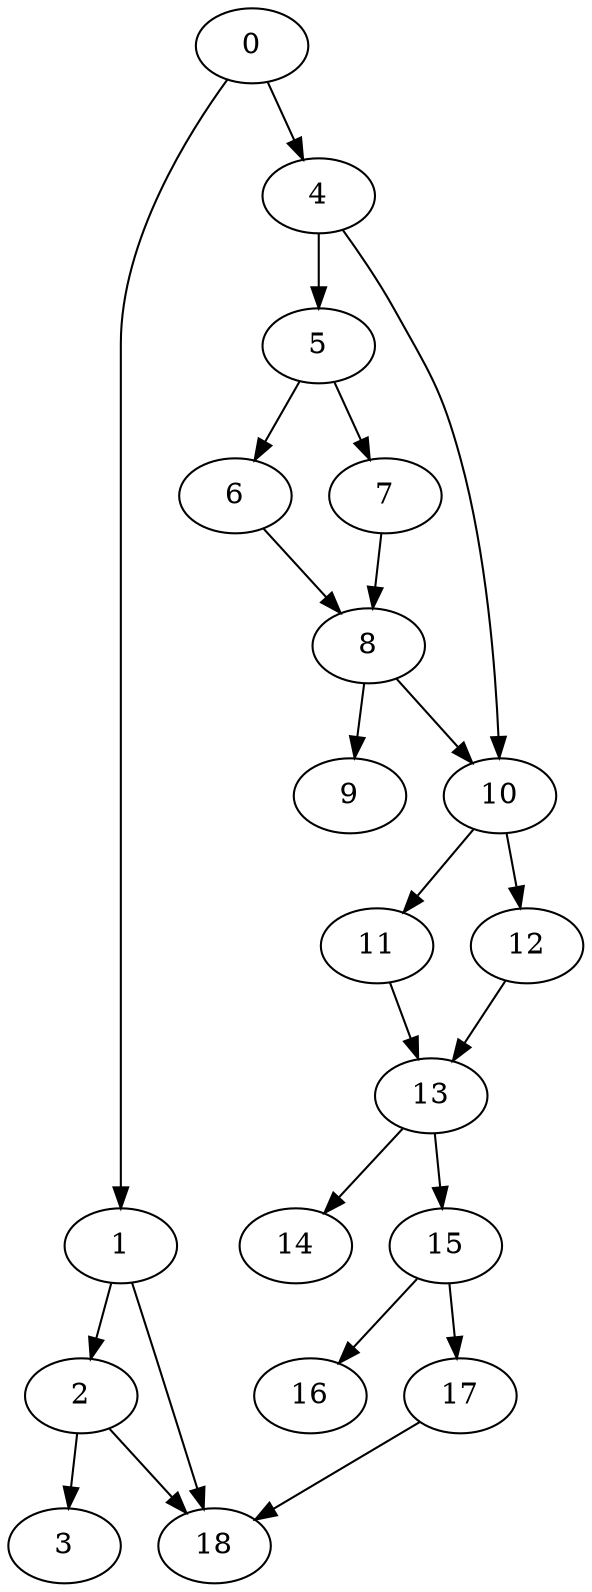 digraph {
	0
	1
	2
	3
	4
	5
	6
	7
	8
	9
	10
	11
	12
	13
	14
	15
	16
	17
	18
	1 -> 18
	2 -> 18
	17 -> 18
	0 -> 4
	5 -> 6
	10 -> 12
	11 -> 13
	12 -> 13
	5 -> 7
	6 -> 8
	7 -> 8
	15 -> 16
	2 -> 3
	13 -> 14
	13 -> 15
	10 -> 11
	15 -> 17
	0 -> 1
	1 -> 2
	4 -> 5
	8 -> 9
	4 -> 10
	8 -> 10
}
